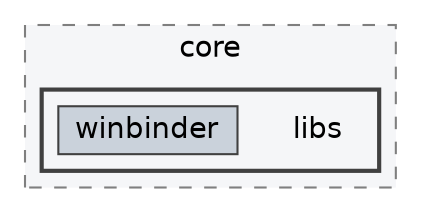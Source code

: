 digraph "E:/Bearsampp-development/sandbox/core/libs"
{
 // LATEX_PDF_SIZE
  bgcolor="transparent";
  edge [fontname=Helvetica,fontsize=14,labelfontname=Helvetica,labelfontsize=14];
  node [fontname=Helvetica,fontsize=14,shape=box,height=0.2,width=0.4];
  compound=true
  subgraph clusterdir_a3df363a4f70261858f20f2aef9e69f7 {
    graph [ bgcolor="#f5f6f8", pencolor="grey50", label="core", fontname=Helvetica,fontsize=14 style="filled,dashed", URL="dir_a3df363a4f70261858f20f2aef9e69f7.html",tooltip=""]
  subgraph clusterdir_97eb141865a73550254b89b78f5fb068 {
    graph [ bgcolor="#f5f6f8", pencolor="grey25", label="", fontname=Helvetica,fontsize=14 style="filled,bold", URL="dir_97eb141865a73550254b89b78f5fb068.html",tooltip=""]
    dir_97eb141865a73550254b89b78f5fb068 [shape=plaintext, label="libs"];
  dir_ccdffaff8f99dda21aee566f25957f47 [label="winbinder", fillcolor="#cad2db", color="grey25", style="filled", URL="dir_ccdffaff8f99dda21aee566f25957f47.html",tooltip=""];
  }
  }
}
